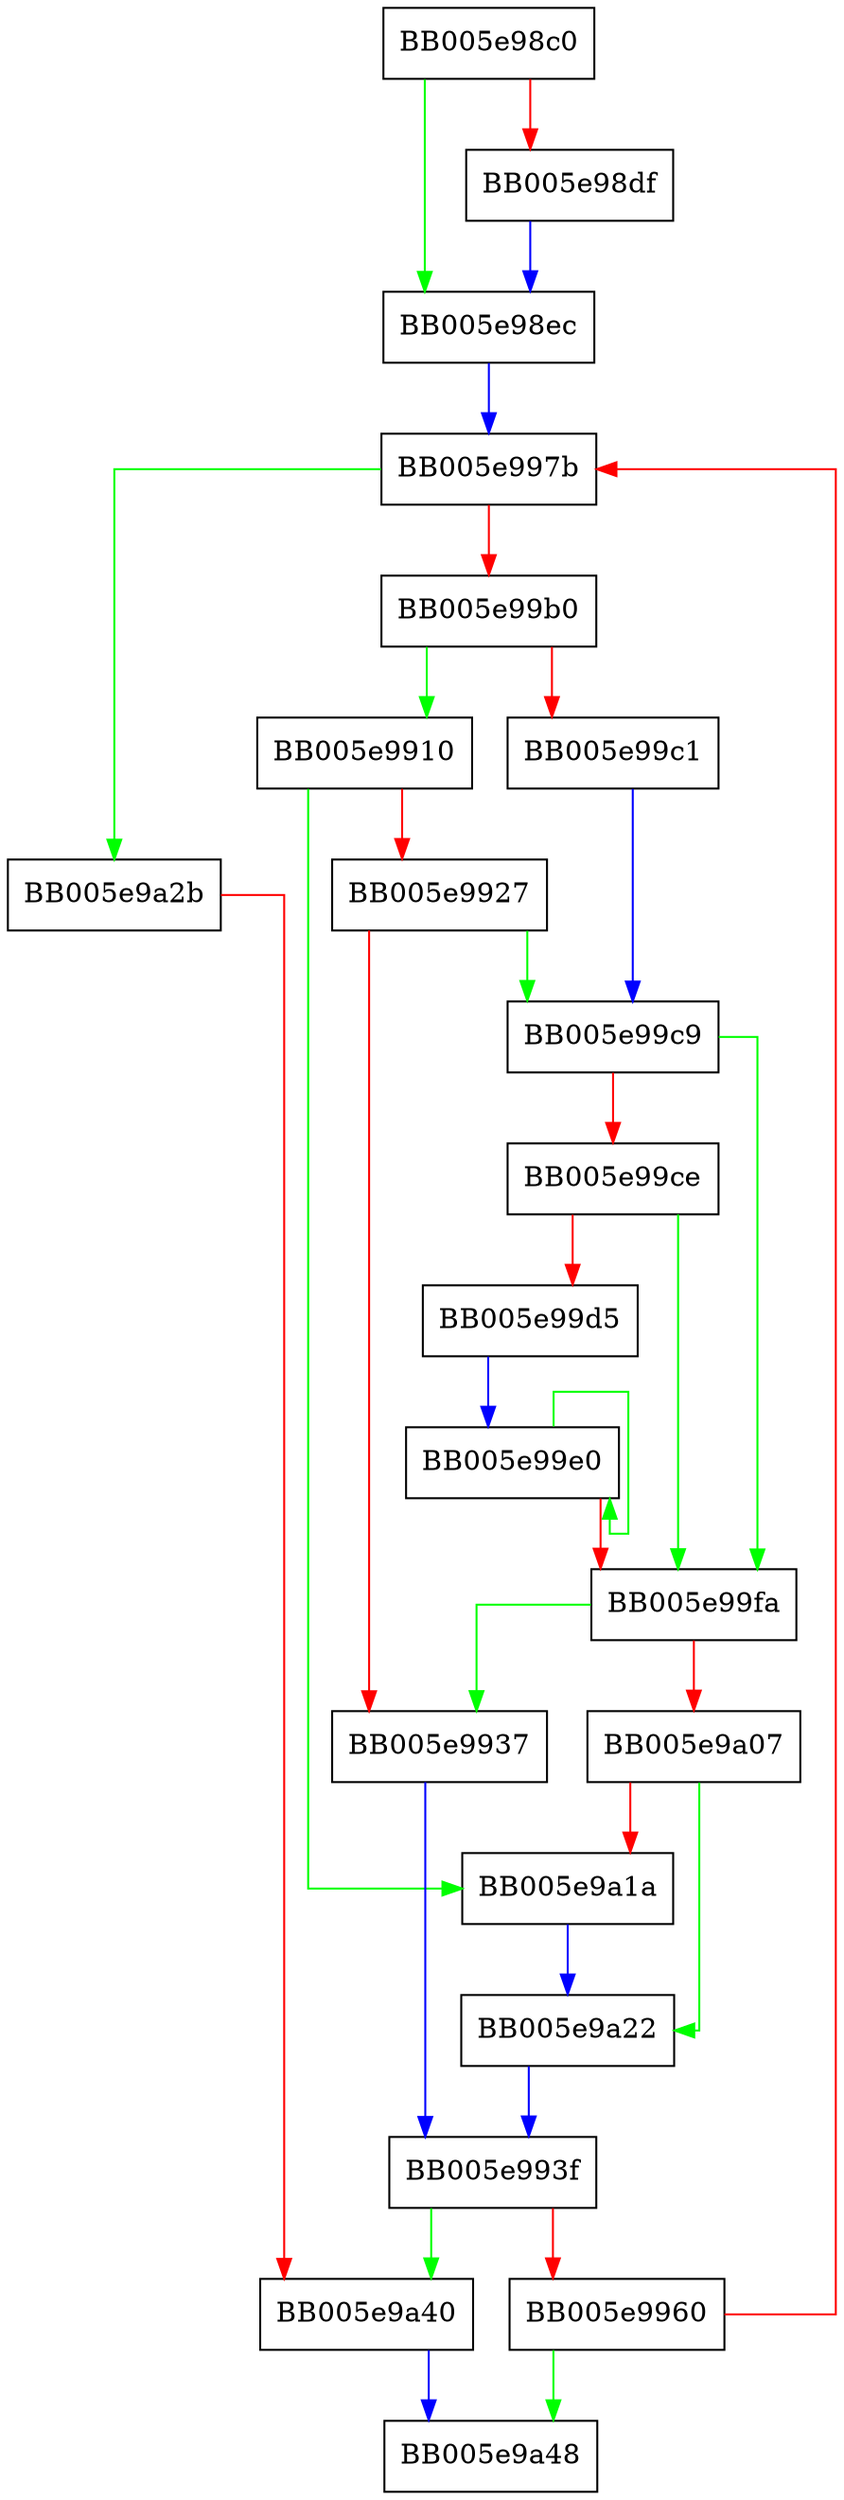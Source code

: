 digraph algorithm_do_this {
  node [shape="box"];
  graph [splines=ortho];
  BB005e98c0 -> BB005e98ec [color="green"];
  BB005e98c0 -> BB005e98df [color="red"];
  BB005e98df -> BB005e98ec [color="blue"];
  BB005e98ec -> BB005e997b [color="blue"];
  BB005e9910 -> BB005e9a1a [color="green"];
  BB005e9910 -> BB005e9927 [color="red"];
  BB005e9927 -> BB005e99c9 [color="green"];
  BB005e9927 -> BB005e9937 [color="red"];
  BB005e9937 -> BB005e993f [color="blue"];
  BB005e993f -> BB005e9a40 [color="green"];
  BB005e993f -> BB005e9960 [color="red"];
  BB005e9960 -> BB005e9a48 [color="green"];
  BB005e9960 -> BB005e997b [color="red"];
  BB005e997b -> BB005e9a2b [color="green"];
  BB005e997b -> BB005e99b0 [color="red"];
  BB005e99b0 -> BB005e9910 [color="green"];
  BB005e99b0 -> BB005e99c1 [color="red"];
  BB005e99c1 -> BB005e99c9 [color="blue"];
  BB005e99c9 -> BB005e99fa [color="green"];
  BB005e99c9 -> BB005e99ce [color="red"];
  BB005e99ce -> BB005e99fa [color="green"];
  BB005e99ce -> BB005e99d5 [color="red"];
  BB005e99d5 -> BB005e99e0 [color="blue"];
  BB005e99e0 -> BB005e99e0 [color="green"];
  BB005e99e0 -> BB005e99fa [color="red"];
  BB005e99fa -> BB005e9937 [color="green"];
  BB005e99fa -> BB005e9a07 [color="red"];
  BB005e9a07 -> BB005e9a22 [color="green"];
  BB005e9a07 -> BB005e9a1a [color="red"];
  BB005e9a1a -> BB005e9a22 [color="blue"];
  BB005e9a22 -> BB005e993f [color="blue"];
  BB005e9a2b -> BB005e9a40 [color="red"];
  BB005e9a40 -> BB005e9a48 [color="blue"];
}